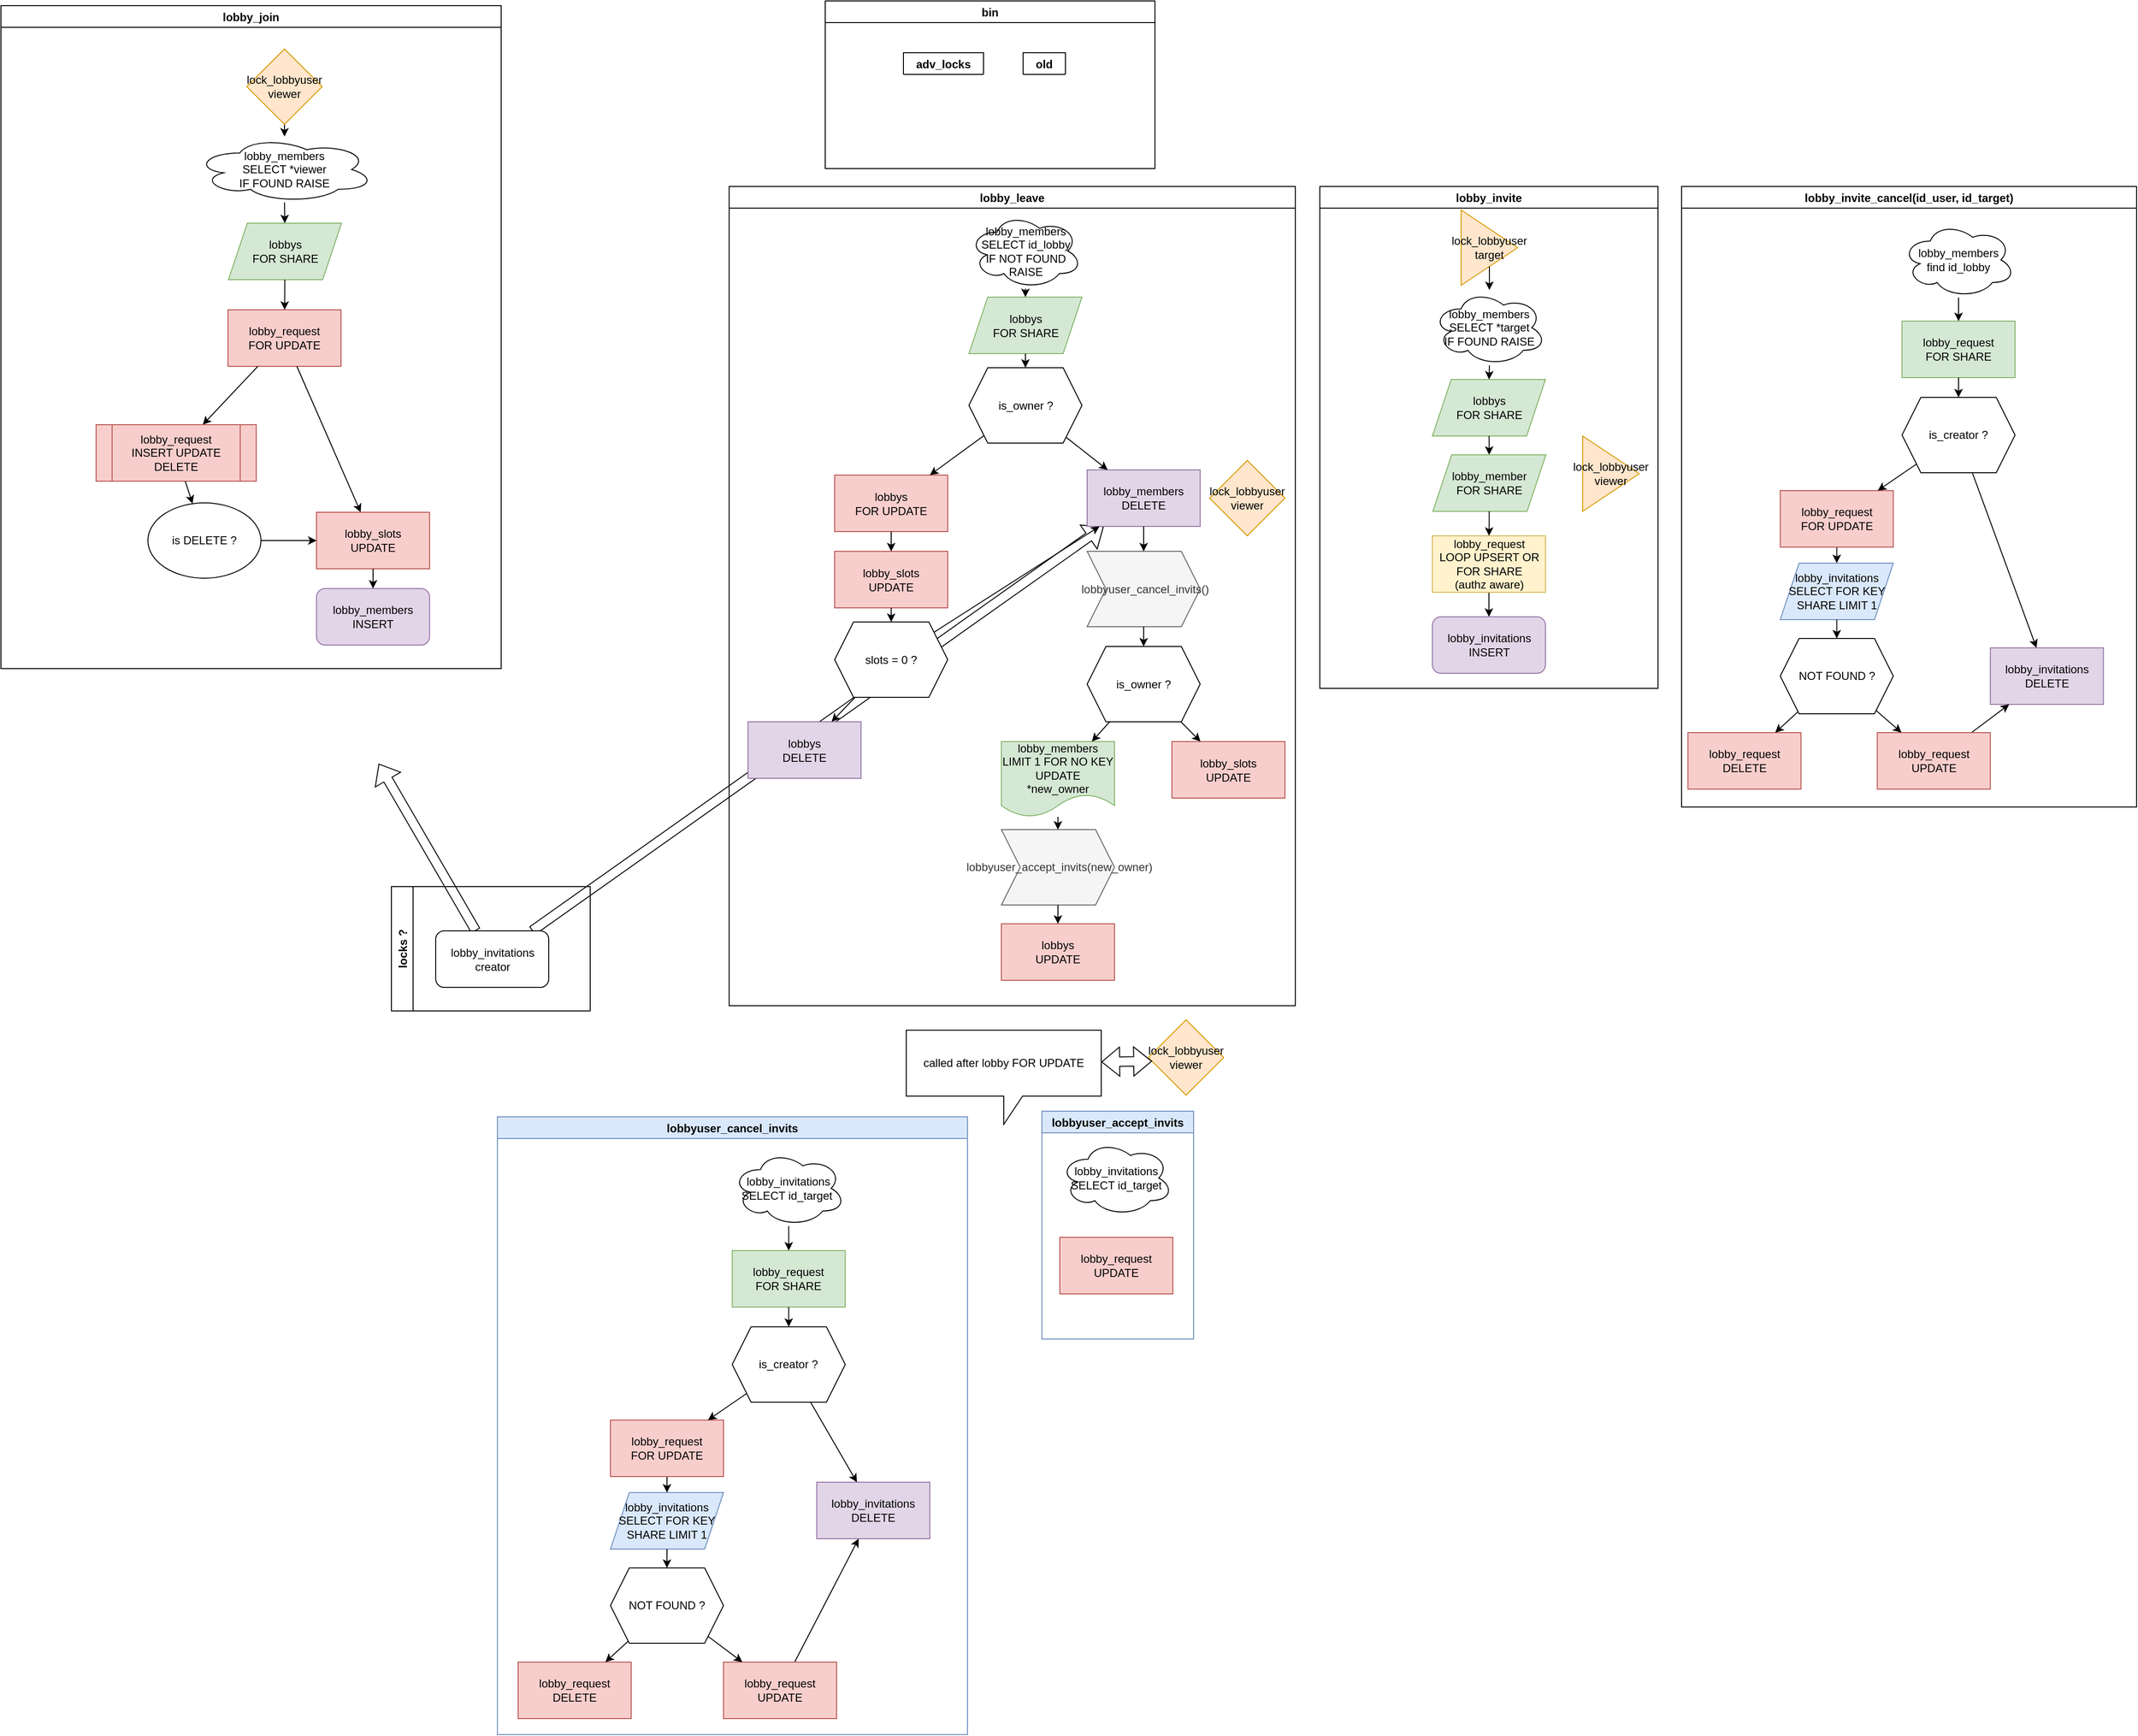<mxfile version="17.4.2" type="device"><diagram id="5n8HYII4dps_oQGfJcv4" name="Page-1"><mxGraphModel dx="3278" dy="1529" grid="0" gridSize="10" guides="1" tooltips="1" connect="1" arrows="1" fold="1" page="0" pageScale="1" pageWidth="827" pageHeight="1169" math="0" shadow="0"><root><mxCell id="0"/><mxCell id="1" parent="0"/><mxCell id="hnQhY3ajIWxAGkXiq8hO-2" value="" style="shape=flexArrow;endArrow=classic;html=1;rounded=0;" parent="1" source="hnQhY3ajIWxAGkXiq8hO-4" edge="1"><mxGeometry width="50" height="50" relative="1" as="geometry"><mxPoint x="-681" y="808" as="sourcePoint"/><mxPoint x="-715" y="590" as="targetPoint"/></mxGeometry></mxCell><mxCell id="hnQhY3ajIWxAGkXiq8hO-3" value="" style="shape=flexArrow;endArrow=classic;html=1;rounded=0;" parent="1" source="hnQhY3ajIWxAGkXiq8hO-4" target="jAlTLmNeURXq8MkzZGfx-34" edge="1"><mxGeometry width="50" height="50" relative="1" as="geometry"><mxPoint x="-600" y="710" as="sourcePoint"/><mxPoint x="-578.335" y="339" as="targetPoint"/></mxGeometry></mxCell><mxCell id="jAlTLmNeURXq8MkzZGfx-23" value="lobby_join" style="swimlane;" parent="1" vertex="1"><mxGeometry x="-1116" y="-215" width="531" height="704" as="geometry"><mxRectangle x="-1070" y="6" width="87" height="23" as="alternateBounds"/></mxGeometry></mxCell><mxCell id="jAlTLmNeURXq8MkzZGfx-2" value="lobby_members&lt;br&gt;SELECT *viewer&lt;br&gt;IF FOUND RAISE" style="ellipse;shape=cloud;whiteSpace=wrap;html=1;" parent="jAlTLmNeURXq8MkzZGfx-23" vertex="1"><mxGeometry x="206" y="139" width="190" height="70" as="geometry"/></mxCell><mxCell id="jAlTLmNeURXq8MkzZGfx-5" value="lobbys&lt;br&gt;FOR SHARE" style="shape=parallelogram;perimeter=parallelogramPerimeter;whiteSpace=wrap;html=1;fixedSize=1;fillColor=#d5e8d4;strokeColor=#82b366;" parent="jAlTLmNeURXq8MkzZGfx-23" vertex="1"><mxGeometry x="241.5" y="231" width="120" height="60" as="geometry"/></mxCell><mxCell id="jAlTLmNeURXq8MkzZGfx-6" value="lobby_request&lt;br&gt;FOR UPDATE" style="rounded=0;whiteSpace=wrap;html=1;fillColor=#f8cecc;strokeColor=#b85450;" parent="jAlTLmNeURXq8MkzZGfx-23" vertex="1"><mxGeometry x="241" y="323" width="120" height="60" as="geometry"/></mxCell><mxCell id="jAlTLmNeURXq8MkzZGfx-8" value="" style="endArrow=classic;html=1;rounded=0;" parent="jAlTLmNeURXq8MkzZGfx-23" source="jAlTLmNeURXq8MkzZGfx-6" target="jAlTLmNeURXq8MkzZGfx-18" edge="1"><mxGeometry width="50" height="50" relative="1" as="geometry"><mxPoint x="206" y="406" as="sourcePoint"/><mxPoint x="254.333" y="511" as="targetPoint"/></mxGeometry></mxCell><mxCell id="jAlTLmNeURXq8MkzZGfx-9" value="" style="endArrow=classic;html=1;rounded=0;" parent="jAlTLmNeURXq8MkzZGfx-23" source="jAlTLmNeURXq8MkzZGfx-6" target="jAlTLmNeURXq8MkzZGfx-19" edge="1"><mxGeometry width="50" height="50" relative="1" as="geometry"><mxPoint x="292.25" y="456" as="sourcePoint"/><mxPoint x="395.111" y="511" as="targetPoint"/></mxGeometry></mxCell><mxCell id="jAlTLmNeURXq8MkzZGfx-12" value="" style="endArrow=classic;html=1;rounded=0;" parent="jAlTLmNeURXq8MkzZGfx-23" source="jAlTLmNeURXq8MkzZGfx-17" target="jAlTLmNeURXq8MkzZGfx-2" edge="1"><mxGeometry width="50" height="50" relative="1" as="geometry"><mxPoint x="301" y="94" as="sourcePoint"/><mxPoint x="706" y="366" as="targetPoint"/></mxGeometry></mxCell><mxCell id="jAlTLmNeURXq8MkzZGfx-13" value="" style="endArrow=classic;html=1;rounded=0;" parent="jAlTLmNeURXq8MkzZGfx-23" source="jAlTLmNeURXq8MkzZGfx-2" target="jAlTLmNeURXq8MkzZGfx-5" edge="1"><mxGeometry width="50" height="50" relative="1" as="geometry"><mxPoint x="656" y="416" as="sourcePoint"/><mxPoint x="416" y="276" as="targetPoint"/></mxGeometry></mxCell><mxCell id="jAlTLmNeURXq8MkzZGfx-14" value="" style="endArrow=classic;html=1;rounded=0;" parent="jAlTLmNeURXq8MkzZGfx-23" source="jAlTLmNeURXq8MkzZGfx-5" target="jAlTLmNeURXq8MkzZGfx-6" edge="1"><mxGeometry width="50" height="50" relative="1" as="geometry"><mxPoint x="311" y="286" as="sourcePoint"/><mxPoint x="311" y="246" as="targetPoint"/></mxGeometry></mxCell><mxCell id="jAlTLmNeURXq8MkzZGfx-17" value="lock_lobbyuser&lt;br&gt;viewer" style="rhombus;whiteSpace=wrap;html=1;fillColor=#ffe6cc;strokeColor=#d79b00;" parent="jAlTLmNeURXq8MkzZGfx-23" vertex="1"><mxGeometry x="261" y="46" width="80" height="80" as="geometry"/></mxCell><mxCell id="jAlTLmNeURXq8MkzZGfx-19" value="lobby_slots&lt;br&gt;UPDATE" style="rounded=0;whiteSpace=wrap;html=1;fillColor=#f8cecc;strokeColor=#b85450;" parent="jAlTLmNeURXq8MkzZGfx-23" vertex="1"><mxGeometry x="335" y="538" width="120" height="60" as="geometry"/></mxCell><mxCell id="jAlTLmNeURXq8MkzZGfx-20" value="lobby_members&lt;br&gt;INSERT" style="rounded=1;whiteSpace=wrap;html=1;fillColor=#e1d5e7;strokeColor=#9673a6;" parent="jAlTLmNeURXq8MkzZGfx-23" vertex="1"><mxGeometry x="335" y="619" width="120" height="60" as="geometry"/></mxCell><mxCell id="jAlTLmNeURXq8MkzZGfx-21" value="" style="endArrow=classic;html=1;rounded=0;" parent="jAlTLmNeURXq8MkzZGfx-23" source="jAlTLmNeURXq8MkzZGfx-19" target="jAlTLmNeURXq8MkzZGfx-20" edge="1"><mxGeometry width="50" height="50" relative="1" as="geometry"><mxPoint x="335.307" y="446" as="sourcePoint"/><mxPoint x="460" y="467" as="targetPoint"/></mxGeometry></mxCell><mxCell id="jAlTLmNeURXq8MkzZGfx-18" value="lobby_request&lt;br&gt;INSERT UPDATE DELETE" style="shape=process;whiteSpace=wrap;html=1;backgroundOutline=1;fillColor=#f8cecc;strokeColor=#b85450;" parent="jAlTLmNeURXq8MkzZGfx-23" vertex="1"><mxGeometry x="101" y="445" width="170" height="60" as="geometry"/></mxCell><mxCell id="Qg63kXAgQYJ6mXAfK4Oy-2" value="is DELETE ?" style="ellipse;whiteSpace=wrap;html=1;" parent="jAlTLmNeURXq8MkzZGfx-23" vertex="1"><mxGeometry x="156" y="528" width="120" height="80" as="geometry"/></mxCell><mxCell id="Qg63kXAgQYJ6mXAfK4Oy-3" value="" style="endArrow=classic;html=1;rounded=0;" parent="jAlTLmNeURXq8MkzZGfx-23" source="Qg63kXAgQYJ6mXAfK4Oy-2" target="jAlTLmNeURXq8MkzZGfx-19" edge="1"><mxGeometry width="50" height="50" relative="1" as="geometry"><mxPoint x="325.242" y="377" as="sourcePoint"/><mxPoint x="390.758" y="515" as="targetPoint"/></mxGeometry></mxCell><mxCell id="Qg63kXAgQYJ6mXAfK4Oy-4" value="" style="endArrow=classic;html=1;rounded=0;" parent="jAlTLmNeURXq8MkzZGfx-23" source="jAlTLmNeURXq8MkzZGfx-18" target="Qg63kXAgQYJ6mXAfK4Oy-2" edge="1"><mxGeometry width="50" height="50" relative="1" as="geometry"><mxPoint x="325.242" y="377" as="sourcePoint"/><mxPoint x="390.758" y="515" as="targetPoint"/></mxGeometry></mxCell><mxCell id="jAlTLmNeURXq8MkzZGfx-24" value="lobby_leave" style="swimlane;" parent="1" vertex="1"><mxGeometry x="-343" y="-23" width="601" height="870" as="geometry"><mxRectangle x="-152" y="-74" width="96" height="23" as="alternateBounds"/></mxGeometry></mxCell><mxCell id="jAlTLmNeURXq8MkzZGfx-25" value="lobby_members&lt;br&gt;SELECT id_lobby&lt;br&gt;IF NOT FOUND RAISE" style="ellipse;shape=cloud;whiteSpace=wrap;html=1;" parent="jAlTLmNeURXq8MkzZGfx-24" vertex="1"><mxGeometry x="254.5" y="28.5" width="120" height="80" as="geometry"/></mxCell><mxCell id="jAlTLmNeURXq8MkzZGfx-26" value="lobbys&lt;br&gt;FOR SHARE" style="shape=parallelogram;perimeter=parallelogramPerimeter;whiteSpace=wrap;html=1;fixedSize=1;fillColor=#d5e8d4;strokeColor=#82b366;" parent="jAlTLmNeURXq8MkzZGfx-24" vertex="1"><mxGeometry x="254.5" y="117.5" width="120" height="60" as="geometry"/></mxCell><mxCell id="jAlTLmNeURXq8MkzZGfx-28" value="is_owner ?" style="shape=hexagon;perimeter=hexagonPerimeter2;whiteSpace=wrap;html=1;fixedSize=1;" parent="jAlTLmNeURXq8MkzZGfx-24" vertex="1"><mxGeometry x="254.5" y="192.5" width="120" height="80" as="geometry"/></mxCell><mxCell id="jAlTLmNeURXq8MkzZGfx-30" value="lobbys&lt;br&gt;FOR UPDATE" style="rounded=0;whiteSpace=wrap;html=1;fillColor=#f8cecc;strokeColor=#b85450;" parent="jAlTLmNeURXq8MkzZGfx-24" vertex="1"><mxGeometry x="112" y="306.5" width="120" height="60" as="geometry"/></mxCell><mxCell id="jAlTLmNeURXq8MkzZGfx-31" value="lobby_slots&lt;br&gt;UPDATE" style="rounded=0;whiteSpace=wrap;html=1;fillColor=#f8cecc;strokeColor=#b85450;" parent="jAlTLmNeURXq8MkzZGfx-24" vertex="1"><mxGeometry x="112" y="387.5" width="120" height="60" as="geometry"/></mxCell><mxCell id="jAlTLmNeURXq8MkzZGfx-32" value="slots = 0 ?" style="shape=hexagon;perimeter=hexagonPerimeter2;whiteSpace=wrap;html=1;fixedSize=1;" parent="jAlTLmNeURXq8MkzZGfx-24" vertex="1"><mxGeometry x="112" y="462.5" width="120" height="80" as="geometry"/></mxCell><mxCell id="jAlTLmNeURXq8MkzZGfx-33" value="lobbys&lt;br&gt;DELETE" style="rounded=0;whiteSpace=wrap;html=1;fillColor=#e1d5e7;strokeColor=#9673a6;" parent="jAlTLmNeURXq8MkzZGfx-24" vertex="1"><mxGeometry x="20" y="568.5" width="120" height="60" as="geometry"/></mxCell><mxCell id="jAlTLmNeURXq8MkzZGfx-34" value="lobby_members&lt;br&gt;DELETE" style="rounded=0;whiteSpace=wrap;html=1;fillColor=#e1d5e7;strokeColor=#9673a6;" parent="jAlTLmNeURXq8MkzZGfx-24" vertex="1"><mxGeometry x="380" y="301" width="120" height="60" as="geometry"/></mxCell><mxCell id="jAlTLmNeURXq8MkzZGfx-35" value="" style="endArrow=classic;html=1;rounded=0;" parent="jAlTLmNeURXq8MkzZGfx-24" source="jAlTLmNeURXq8MkzZGfx-25" target="jAlTLmNeURXq8MkzZGfx-26" edge="1"><mxGeometry width="50" height="50" relative="1" as="geometry"><mxPoint x="274" y="488.5" as="sourcePoint"/><mxPoint x="324" y="438.5" as="targetPoint"/></mxGeometry></mxCell><mxCell id="jAlTLmNeURXq8MkzZGfx-36" value="" style="endArrow=classic;html=1;rounded=0;" parent="jAlTLmNeURXq8MkzZGfx-24" source="jAlTLmNeURXq8MkzZGfx-26" target="jAlTLmNeURXq8MkzZGfx-28" edge="1"><mxGeometry width="50" height="50" relative="1" as="geometry"><mxPoint x="274" y="488.5" as="sourcePoint"/><mxPoint x="324" y="438.5" as="targetPoint"/></mxGeometry></mxCell><mxCell id="jAlTLmNeURXq8MkzZGfx-37" value="" style="endArrow=classic;html=1;rounded=0;" parent="jAlTLmNeURXq8MkzZGfx-24" source="jAlTLmNeURXq8MkzZGfx-28" target="jAlTLmNeURXq8MkzZGfx-30" edge="1"><mxGeometry width="50" height="50" relative="1" as="geometry"><mxPoint x="434" y="488.5" as="sourcePoint"/><mxPoint x="484" y="438.5" as="targetPoint"/></mxGeometry></mxCell><mxCell id="jAlTLmNeURXq8MkzZGfx-38" value="" style="endArrow=classic;html=1;rounded=0;" parent="jAlTLmNeURXq8MkzZGfx-24" source="jAlTLmNeURXq8MkzZGfx-30" target="jAlTLmNeURXq8MkzZGfx-31" edge="1"><mxGeometry width="50" height="50" relative="1" as="geometry"><mxPoint x="279.722" y="323.943" as="sourcePoint"/><mxPoint x="217.126" y="366.5" as="targetPoint"/></mxGeometry></mxCell><mxCell id="jAlTLmNeURXq8MkzZGfx-39" value="" style="endArrow=classic;html=1;rounded=0;" parent="jAlTLmNeURXq8MkzZGfx-24" source="jAlTLmNeURXq8MkzZGfx-31" target="jAlTLmNeURXq8MkzZGfx-32" edge="1"><mxGeometry width="50" height="50" relative="1" as="geometry"><mxPoint x="434" y="488.5" as="sourcePoint"/><mxPoint x="484" y="438.5" as="targetPoint"/></mxGeometry></mxCell><mxCell id="jAlTLmNeURXq8MkzZGfx-40" value="" style="endArrow=classic;html=1;rounded=0;" parent="jAlTLmNeURXq8MkzZGfx-24" source="jAlTLmNeURXq8MkzZGfx-32" target="jAlTLmNeURXq8MkzZGfx-33" edge="1"><mxGeometry width="50" height="50" relative="1" as="geometry"><mxPoint x="290" y="546.5" as="sourcePoint"/><mxPoint x="340" y="496.5" as="targetPoint"/></mxGeometry></mxCell><mxCell id="jAlTLmNeURXq8MkzZGfx-42" value="" style="endArrow=classic;html=1;rounded=0;" parent="jAlTLmNeURXq8MkzZGfx-24" source="jAlTLmNeURXq8MkzZGfx-28" target="jAlTLmNeURXq8MkzZGfx-34" edge="1"><mxGeometry width="50" height="50" relative="1" as="geometry"><mxPoint x="218.389" y="565.277" as="sourcePoint"/><mxPoint x="422" y="225" as="targetPoint"/></mxGeometry></mxCell><mxCell id="jAlTLmNeURXq8MkzZGfx-43" value="&amp;nbsp;lobbyuser_cancel_invits()" style="shape=step;perimeter=stepPerimeter;whiteSpace=wrap;html=1;fixedSize=1;fillColor=#f5f5f5;fontColor=#333333;strokeColor=#666666;" parent="jAlTLmNeURXq8MkzZGfx-24" vertex="1"><mxGeometry x="380" y="387.5" width="120" height="80" as="geometry"/></mxCell><mxCell id="jAlTLmNeURXq8MkzZGfx-44" value="is_owner ?" style="shape=hexagon;perimeter=hexagonPerimeter2;whiteSpace=wrap;html=1;fixedSize=1;" parent="jAlTLmNeURXq8MkzZGfx-24" vertex="1"><mxGeometry x="380" y="488.5" width="120" height="80" as="geometry"/></mxCell><mxCell id="jAlTLmNeURXq8MkzZGfx-45" value="lobby_members&lt;br&gt;LIMIT 1 FOR NO KEY UPDATE&lt;br&gt;*new_owner" style="shape=document;whiteSpace=wrap;html=1;boundedLbl=1;fillColor=#d5e8d4;strokeColor=#82b366;" parent="jAlTLmNeURXq8MkzZGfx-24" vertex="1"><mxGeometry x="289" y="589.5" width="120" height="80" as="geometry"/></mxCell><mxCell id="jAlTLmNeURXq8MkzZGfx-46" value="lobbys&lt;br&gt;UPDATE" style="rounded=0;whiteSpace=wrap;html=1;fillColor=#f8cecc;strokeColor=#b85450;" parent="jAlTLmNeURXq8MkzZGfx-24" vertex="1"><mxGeometry x="289" y="783" width="120" height="60" as="geometry"/></mxCell><mxCell id="jAlTLmNeURXq8MkzZGfx-47" value="&amp;nbsp;lobbyuser_accept_invits(new_owner)" style="shape=step;perimeter=stepPerimeter;whiteSpace=wrap;html=1;fixedSize=1;fillColor=#f5f5f5;fontColor=#333333;strokeColor=#666666;" parent="jAlTLmNeURXq8MkzZGfx-24" vertex="1"><mxGeometry x="289" y="683" width="120" height="80" as="geometry"/></mxCell><mxCell id="jAlTLmNeURXq8MkzZGfx-48" value="lobby_slots&lt;br&gt;UPDATE" style="rounded=0;whiteSpace=wrap;html=1;fillColor=#f8cecc;strokeColor=#b85450;" parent="jAlTLmNeURXq8MkzZGfx-24" vertex="1"><mxGeometry x="470" y="589.5" width="120" height="60" as="geometry"/></mxCell><mxCell id="jAlTLmNeURXq8MkzZGfx-50" value="" style="endArrow=classic;html=1;rounded=0;" parent="jAlTLmNeURXq8MkzZGfx-24" source="jAlTLmNeURXq8MkzZGfx-43" target="jAlTLmNeURXq8MkzZGfx-44" edge="1"><mxGeometry width="50" height="50" relative="1" as="geometry"><mxPoint x="440" y="443" as="sourcePoint"/><mxPoint x="465" y="492.5" as="targetPoint"/></mxGeometry></mxCell><mxCell id="jAlTLmNeURXq8MkzZGfx-52" value="" style="endArrow=classic;html=1;rounded=0;" parent="jAlTLmNeURXq8MkzZGfx-24" source="jAlTLmNeURXq8MkzZGfx-44" target="jAlTLmNeURXq8MkzZGfx-48" edge="1"><mxGeometry width="50" height="50" relative="1" as="geometry"><mxPoint x="465" y="572.5" as="sourcePoint"/><mxPoint x="465" y="624.5" as="targetPoint"/></mxGeometry></mxCell><mxCell id="jAlTLmNeURXq8MkzZGfx-53" value="" style="endArrow=classic;html=1;rounded=0;" parent="jAlTLmNeURXq8MkzZGfx-24" source="jAlTLmNeURXq8MkzZGfx-44" target="jAlTLmNeURXq8MkzZGfx-45" edge="1"><mxGeometry width="50" height="50" relative="1" as="geometry"><mxPoint x="511.813" y="690.874" as="sourcePoint"/><mxPoint x="553.75" y="714.5" as="targetPoint"/></mxGeometry></mxCell><mxCell id="jAlTLmNeURXq8MkzZGfx-193" value="" style="endArrow=classic;html=1;rounded=0;" parent="jAlTLmNeURXq8MkzZGfx-24" source="jAlTLmNeURXq8MkzZGfx-32" target="jAlTLmNeURXq8MkzZGfx-34" edge="1"><mxGeometry width="50" height="50" relative="1" as="geometry"><mxPoint x="143.667" y="552.5" as="sourcePoint"/><mxPoint x="315" y="328" as="targetPoint"/></mxGeometry></mxCell><mxCell id="jAlTLmNeURXq8MkzZGfx-233" value="lock_lobbyuser&lt;br&gt;viewer" style="rhombus;whiteSpace=wrap;html=1;fillColor=#ffe6cc;strokeColor=#d79b00;" parent="jAlTLmNeURXq8MkzZGfx-24" vertex="1"><mxGeometry x="510" y="291" width="80" height="80" as="geometry"/></mxCell><mxCell id="jAlTLmNeURXq8MkzZGfx-238" value="" style="endArrow=classic;html=1;rounded=0;" parent="jAlTLmNeURXq8MkzZGfx-24" source="jAlTLmNeURXq8MkzZGfx-34" target="jAlTLmNeURXq8MkzZGfx-43" edge="1"><mxGeometry width="50" height="50" relative="1" as="geometry"><mxPoint x="227.456" y="483.412" as="sourcePoint"/><mxPoint x="397" y="371" as="targetPoint"/></mxGeometry></mxCell><mxCell id="Qg63kXAgQYJ6mXAfK4Oy-5" value="" style="endArrow=classic;html=1;rounded=0;" parent="jAlTLmNeURXq8MkzZGfx-24" source="jAlTLmNeURXq8MkzZGfx-45" target="jAlTLmNeURXq8MkzZGfx-47" edge="1"><mxGeometry width="50" height="50" relative="1" as="geometry"><mxPoint x="413.96" y="578.5" as="sourcePoint"/><mxPoint x="395.04" y="599.5" as="targetPoint"/></mxGeometry></mxCell><mxCell id="Qg63kXAgQYJ6mXAfK4Oy-6" value="" style="endArrow=classic;html=1;rounded=0;" parent="jAlTLmNeURXq8MkzZGfx-24" source="jAlTLmNeURXq8MkzZGfx-47" target="jAlTLmNeURXq8MkzZGfx-46" edge="1"><mxGeometry width="50" height="50" relative="1" as="geometry"><mxPoint x="489.56" y="578.5" as="sourcePoint"/><mxPoint x="510.33" y="599.5" as="targetPoint"/></mxGeometry></mxCell><mxCell id="jAlTLmNeURXq8MkzZGfx-56" value="lobby_invite" style="swimlane;" parent="1" vertex="1"><mxGeometry x="284" y="-23" width="359" height="533" as="geometry"><mxRectangle x="296" y="1" width="97" height="23" as="alternateBounds"/></mxGeometry></mxCell><mxCell id="jAlTLmNeURXq8MkzZGfx-58" value="lock_lobbyuser&lt;br&gt;target" style="triangle;whiteSpace=wrap;html=1;fillColor=#ffe6cc;strokeColor=#d79b00;" parent="jAlTLmNeURXq8MkzZGfx-56" vertex="1"><mxGeometry x="150" y="25" width="60" height="80" as="geometry"/></mxCell><mxCell id="jAlTLmNeURXq8MkzZGfx-59" value="lobby_members&lt;br&gt;SELECT *target&lt;br&gt;IF FOUND RAISE" style="ellipse;shape=cloud;whiteSpace=wrap;html=1;strokeColor=default;fillColor=default;" parent="jAlTLmNeURXq8MkzZGfx-56" vertex="1"><mxGeometry x="120" y="110" width="120" height="80" as="geometry"/></mxCell><mxCell id="jAlTLmNeURXq8MkzZGfx-61" value="lobbys&lt;br&gt;FOR SHARE" style="shape=parallelogram;perimeter=parallelogramPerimeter;whiteSpace=wrap;html=1;fixedSize=1;strokeColor=#82b366;fillColor=#d5e8d4;" parent="jAlTLmNeURXq8MkzZGfx-56" vertex="1"><mxGeometry x="119.5" y="205" width="120" height="60" as="geometry"/></mxCell><mxCell id="jAlTLmNeURXq8MkzZGfx-64" value="" style="endArrow=classic;html=1;rounded=0;" parent="jAlTLmNeURXq8MkzZGfx-56" source="jAlTLmNeURXq8MkzZGfx-58" target="jAlTLmNeURXq8MkzZGfx-59" edge="1"><mxGeometry width="50" height="50" relative="1" as="geometry"><mxPoint x="165.5" y="350" as="sourcePoint"/><mxPoint x="215.5" y="300" as="targetPoint"/></mxGeometry></mxCell><mxCell id="jAlTLmNeURXq8MkzZGfx-66" value="" style="endArrow=classic;html=1;rounded=0;" parent="jAlTLmNeURXq8MkzZGfx-56" source="jAlTLmNeURXq8MkzZGfx-61" target="jAlTLmNeURXq8MkzZGfx-237" edge="1"><mxGeometry width="50" height="50" relative="1" as="geometry"><mxPoint x="132.5" y="407" as="sourcePoint"/><mxPoint x="132" y="445" as="targetPoint"/></mxGeometry></mxCell><mxCell id="jAlTLmNeURXq8MkzZGfx-67" value="" style="endArrow=classic;html=1;rounded=0;" parent="jAlTLmNeURXq8MkzZGfx-56" source="jAlTLmNeURXq8MkzZGfx-93" target="jAlTLmNeURXq8MkzZGfx-92" edge="1"><mxGeometry width="50" height="50" relative="1" as="geometry"><mxPoint x="132" y="505" as="sourcePoint"/><mxPoint x="179.783" y="453.0" as="targetPoint"/></mxGeometry></mxCell><mxCell id="jAlTLmNeURXq8MkzZGfx-92" value="lobby_invitations&lt;br&gt;INSERT" style="rounded=1;whiteSpace=wrap;html=1;strokeColor=#9673a6;fillColor=#e1d5e7;gradientDirection=north;" parent="jAlTLmNeURXq8MkzZGfx-56" vertex="1"><mxGeometry x="119.5" y="457" width="120" height="60" as="geometry"/></mxCell><mxCell id="jAlTLmNeURXq8MkzZGfx-93" value="lobby_request&lt;br&gt;LOOP UPSERT OR FOR SHARE&lt;br&gt;(authz aware)" style="rounded=0;whiteSpace=wrap;html=1;strokeColor=#d6b656;fillColor=#fff2cc;" parent="jAlTLmNeURXq8MkzZGfx-56" vertex="1"><mxGeometry x="119.5" y="371" width="120" height="60" as="geometry"/></mxCell><mxCell id="jAlTLmNeURXq8MkzZGfx-237" value="lobby_member&lt;br&gt;FOR SHARE" style="shape=parallelogram;perimeter=parallelogramPerimeter;whiteSpace=wrap;html=1;fixedSize=1;strokeColor=#82b366;fillColor=#d5e8d4;" parent="jAlTLmNeURXq8MkzZGfx-56" vertex="1"><mxGeometry x="120" y="285" width="120" height="60" as="geometry"/></mxCell><mxCell id="jAlTLmNeURXq8MkzZGfx-235" value="lock_lobbyuser&lt;br&gt;viewer" style="triangle;whiteSpace=wrap;html=1;fillColor=#ffe6cc;strokeColor=#d79b00;" parent="jAlTLmNeURXq8MkzZGfx-56" vertex="1"><mxGeometry x="279" y="265" width="60" height="80" as="geometry"/></mxCell><mxCell id="Qg63kXAgQYJ6mXAfK4Oy-8" value="" style="endArrow=classic;html=1;rounded=0;" parent="jAlTLmNeURXq8MkzZGfx-56" source="jAlTLmNeURXq8MkzZGfx-237" target="jAlTLmNeURXq8MkzZGfx-93" edge="1"><mxGeometry width="50" height="50" relative="1" as="geometry"><mxPoint x="142.0" y="476" as="sourcePoint"/><mxPoint x="142.0" y="511" as="targetPoint"/></mxGeometry></mxCell><mxCell id="xJij7N_JYyVE2ilfTawM-10" value="" style="endArrow=classic;html=1;rounded=0;" parent="jAlTLmNeURXq8MkzZGfx-56" source="jAlTLmNeURXq8MkzZGfx-59" target="jAlTLmNeURXq8MkzZGfx-61" edge="1"><mxGeometry width="50" height="50" relative="1" as="geometry"><mxPoint x="190" y="95" as="sourcePoint"/><mxPoint x="190" y="120" as="targetPoint"/></mxGeometry></mxCell><mxCell id="jAlTLmNeURXq8MkzZGfx-95" value="lobbyuser_cancel_invits" style="swimlane;strokeColor=#6c8ebf;fillColor=#dae8fc;gradientDirection=north;" parent="1" vertex="1"><mxGeometry x="-589" y="965" width="499" height="656" as="geometry"/></mxCell><mxCell id="jAlTLmNeURXq8MkzZGfx-173" value="lobby_invitations&lt;br&gt;SELECT id_target&amp;nbsp;" style="ellipse;shape=cloud;whiteSpace=wrap;html=1;strokeColor=default;fillColor=#FFFFFF;gradientColor=none;gradientDirection=north;" parent="jAlTLmNeURXq8MkzZGfx-95" vertex="1"><mxGeometry x="249.25" y="36" width="120" height="80" as="geometry"/></mxCell><mxCell id="jAlTLmNeURXq8MkzZGfx-174" value="lobby_request&lt;br&gt;FOR SHARE" style="rounded=0;whiteSpace=wrap;html=1;strokeColor=#82b366;fillColor=#d5e8d4;" parent="jAlTLmNeURXq8MkzZGfx-95" vertex="1"><mxGeometry x="249.25" y="142" width="120" height="60" as="geometry"/></mxCell><mxCell id="jAlTLmNeURXq8MkzZGfx-175" value="lobby_invitations&lt;br&gt;DELETE" style="rounded=0;whiteSpace=wrap;html=1;strokeColor=#9673a6;fillColor=#e1d5e7;" parent="jAlTLmNeURXq8MkzZGfx-95" vertex="1"><mxGeometry x="339" y="388" width="120" height="60" as="geometry"/></mxCell><mxCell id="jAlTLmNeURXq8MkzZGfx-176" value="lobby_invitations&lt;br&gt;SELECT FOR KEY SHARE LIMIT 1" style="shape=parallelogram;perimeter=parallelogramPerimeter;whiteSpace=wrap;html=1;fixedSize=1;strokeColor=#6c8ebf;fillColor=#dae8fc;" parent="jAlTLmNeURXq8MkzZGfx-95" vertex="1"><mxGeometry x="120" y="399" width="120" height="60" as="geometry"/></mxCell><mxCell id="jAlTLmNeURXq8MkzZGfx-178" value="" style="endArrow=classic;html=1;rounded=0;" parent="jAlTLmNeURXq8MkzZGfx-95" source="jAlTLmNeURXq8MkzZGfx-180" target="jAlTLmNeURXq8MkzZGfx-176" edge="1"><mxGeometry width="50" height="50" relative="1" as="geometry"><mxPoint x="-281.25" y="400" as="sourcePoint"/><mxPoint x="-319.107" y="548" as="targetPoint"/></mxGeometry></mxCell><mxCell id="jAlTLmNeURXq8MkzZGfx-180" value="lobby_request&lt;br&gt;FOR UPDATE" style="rounded=0;whiteSpace=wrap;html=1;strokeColor=#b85450;fillColor=#f8cecc;" parent="jAlTLmNeURXq8MkzZGfx-95" vertex="1"><mxGeometry x="120" y="322" width="120" height="60" as="geometry"/></mxCell><mxCell id="jAlTLmNeURXq8MkzZGfx-181" value="is_creator ?" style="shape=hexagon;perimeter=hexagonPerimeter2;whiteSpace=wrap;html=1;fixedSize=1;" parent="jAlTLmNeURXq8MkzZGfx-95" vertex="1"><mxGeometry x="249.25" y="223" width="120" height="80" as="geometry"/></mxCell><mxCell id="jAlTLmNeURXq8MkzZGfx-182" value="" style="endArrow=classic;html=1;rounded=0;" parent="jAlTLmNeURXq8MkzZGfx-95" source="jAlTLmNeURXq8MkzZGfx-181" target="jAlTLmNeURXq8MkzZGfx-180" edge="1"><mxGeometry width="50" height="50" relative="1" as="geometry"><mxPoint x="-257.25" y="286" as="sourcePoint"/><mxPoint x="-231.25" y="243" as="targetPoint"/></mxGeometry></mxCell><mxCell id="jAlTLmNeURXq8MkzZGfx-183" value="" style="endArrow=classic;html=1;rounded=0;" parent="jAlTLmNeURXq8MkzZGfx-95" source="jAlTLmNeURXq8MkzZGfx-181" target="jAlTLmNeURXq8MkzZGfx-175" edge="1"><mxGeometry width="50" height="50" relative="1" as="geometry"><mxPoint x="-250.871" y="411" as="sourcePoint"/><mxPoint x="-213.629" y="438" as="targetPoint"/></mxGeometry></mxCell><mxCell id="jAlTLmNeURXq8MkzZGfx-189" value="" style="endArrow=classic;html=1;rounded=0;" parent="jAlTLmNeURXq8MkzZGfx-95" source="jAlTLmNeURXq8MkzZGfx-173" target="jAlTLmNeURXq8MkzZGfx-174" edge="1"><mxGeometry width="50" height="50" relative="1" as="geometry"><mxPoint x="309.25" y="124" as="sourcePoint"/><mxPoint x="-258.5" y="513.49" as="targetPoint"/></mxGeometry></mxCell><mxCell id="jAlTLmNeURXq8MkzZGfx-41" value="" style="endArrow=classic;html=1;rounded=0;" parent="jAlTLmNeURXq8MkzZGfx-95" source="jAlTLmNeURXq8MkzZGfx-174" target="jAlTLmNeURXq8MkzZGfx-181" edge="1"><mxGeometry width="50" height="50" relative="1" as="geometry"><mxPoint x="-964.025" y="647.95" as="sourcePoint"/><mxPoint x="-1022.517" y="689.5" as="targetPoint"/></mxGeometry></mxCell><mxCell id="Qg63kXAgQYJ6mXAfK4Oy-13" value="" style="endArrow=classic;html=1;rounded=0;" parent="jAlTLmNeURXq8MkzZGfx-95" source="Qg63kXAgQYJ6mXAfK4Oy-18" target="jAlTLmNeURXq8MkzZGfx-175" edge="1"><mxGeometry width="50" height="50" relative="1" as="geometry"><mxPoint x="313" y="527" as="sourcePoint"/><mxPoint x="256.265" y="507" as="targetPoint"/></mxGeometry></mxCell><mxCell id="Qg63kXAgQYJ6mXAfK4Oy-18" value="lobby_request&lt;br&gt;UPDATE" style="rounded=0;whiteSpace=wrap;html=1;strokeColor=#b85450;fillColor=#f8cecc;" parent="jAlTLmNeURXq8MkzZGfx-95" vertex="1"><mxGeometry x="240" y="579" width="120" height="60" as="geometry"/></mxCell><mxCell id="Qg63kXAgQYJ6mXAfK4Oy-19" value="lobby_request&lt;br&gt;DELETE" style="rounded=0;whiteSpace=wrap;html=1;strokeColor=#b85450;fillColor=#f8cecc;" parent="jAlTLmNeURXq8MkzZGfx-95" vertex="1"><mxGeometry x="22" y="579" width="120" height="60" as="geometry"/></mxCell><mxCell id="Qg63kXAgQYJ6mXAfK4Oy-20" value="NOT FOUND ?" style="shape=hexagon;perimeter=hexagonPerimeter2;whiteSpace=wrap;html=1;fixedSize=1;" parent="jAlTLmNeURXq8MkzZGfx-95" vertex="1"><mxGeometry x="120" y="479" width="120" height="80" as="geometry"/></mxCell><mxCell id="Qg63kXAgQYJ6mXAfK4Oy-21" value="" style="endArrow=classic;html=1;rounded=0;" parent="jAlTLmNeURXq8MkzZGfx-95" source="jAlTLmNeURXq8MkzZGfx-176" target="Qg63kXAgQYJ6mXAfK4Oy-20" edge="1"><mxGeometry width="50" height="50" relative="1" as="geometry"><mxPoint x="279.494" y="606" as="sourcePoint"/><mxPoint x="407.506" y="409.0" as="targetPoint"/></mxGeometry></mxCell><mxCell id="Qg63kXAgQYJ6mXAfK4Oy-22" value="" style="endArrow=classic;html=1;rounded=0;" parent="jAlTLmNeURXq8MkzZGfx-95" source="Qg63kXAgQYJ6mXAfK4Oy-20" target="Qg63kXAgQYJ6mXAfK4Oy-19" edge="1"><mxGeometry width="50" height="50" relative="1" as="geometry"><mxPoint x="185.625" y="469.0" as="sourcePoint"/><mxPoint x="181.833" y="495" as="targetPoint"/></mxGeometry></mxCell><mxCell id="Qg63kXAgQYJ6mXAfK4Oy-23" value="" style="endArrow=classic;html=1;rounded=0;" parent="jAlTLmNeURXq8MkzZGfx-95" source="Qg63kXAgQYJ6mXAfK4Oy-20" target="Qg63kXAgQYJ6mXAfK4Oy-18" edge="1"><mxGeometry width="50" height="50" relative="1" as="geometry"><mxPoint x="134.879" y="572.757" as="sourcePoint"/><mxPoint x="98.673" y="606" as="targetPoint"/></mxGeometry></mxCell><mxCell id="jAlTLmNeURXq8MkzZGfx-114" value="lobbyuser_accept_invits" style="swimlane;strokeColor=#6c8ebf;fillColor=#dae8fc;gradientDirection=north;startSize=23;" parent="1" vertex="1"><mxGeometry x="-11" y="959" width="161" height="242" as="geometry"/></mxCell><mxCell id="jAlTLmNeURXq8MkzZGfx-116" value="lobby_request&lt;br&gt;UPDATE" style="rounded=0;whiteSpace=wrap;html=1;strokeColor=#b85450;fillColor=#f8cecc;gradientDirection=north;" parent="jAlTLmNeURXq8MkzZGfx-114" vertex="1"><mxGeometry x="19" y="134" width="120" height="60" as="geometry"/></mxCell><mxCell id="jAlTLmNeURXq8MkzZGfx-240" value="lobby_invitations&lt;br&gt;SELECT id_target" style="ellipse;shape=cloud;whiteSpace=wrap;html=1;strokeColor=default;fillColor=#FFFFFF;gradientColor=none;gradientDirection=north;" parent="jAlTLmNeURXq8MkzZGfx-114" vertex="1"><mxGeometry x="19" y="31" width="120" height="80" as="geometry"/></mxCell><mxCell id="jAlTLmNeURXq8MkzZGfx-140" value="lobby_invite_cancel(id_user, id_target)" style="swimlane;strokeColor=default;fillColor=default;" parent="1" vertex="1"><mxGeometry x="668" y="-23" width="483" height="659" as="geometry"><mxRectangle x="233" y="94" width="141" height="23" as="alternateBounds"/></mxGeometry></mxCell><mxCell id="jAlTLmNeURXq8MkzZGfx-141" value="lobby_members&lt;br&gt;find id_lobby" style="ellipse;shape=cloud;whiteSpace=wrap;html=1;strokeColor=default;fillColor=default;" parent="jAlTLmNeURXq8MkzZGfx-140" vertex="1"><mxGeometry x="234" y="38" width="120" height="80" as="geometry"/></mxCell><mxCell id="Qg63kXAgQYJ6mXAfK4Oy-24" value="lobby_request&lt;br&gt;FOR SHARE" style="rounded=0;whiteSpace=wrap;html=1;strokeColor=#82b366;fillColor=#d5e8d4;" parent="jAlTLmNeURXq8MkzZGfx-140" vertex="1"><mxGeometry x="234" y="143" width="120" height="60" as="geometry"/></mxCell><mxCell id="Qg63kXAgQYJ6mXAfK4Oy-25" value="lobby_invitations&lt;br&gt;DELETE" style="rounded=0;whiteSpace=wrap;html=1;strokeColor=#9673a6;fillColor=#e1d5e7;" parent="jAlTLmNeURXq8MkzZGfx-140" vertex="1"><mxGeometry x="327.75" y="490" width="120" height="60" as="geometry"/></mxCell><mxCell id="Qg63kXAgQYJ6mXAfK4Oy-26" value="lobby_invitations&lt;br&gt;SELECT FOR KEY SHARE LIMIT 1" style="shape=parallelogram;perimeter=parallelogramPerimeter;whiteSpace=wrap;html=1;fixedSize=1;strokeColor=#6c8ebf;fillColor=#dae8fc;" parent="jAlTLmNeURXq8MkzZGfx-140" vertex="1"><mxGeometry x="104.75" y="400" width="120" height="60" as="geometry"/></mxCell><mxCell id="Qg63kXAgQYJ6mXAfK4Oy-27" value="" style="endArrow=classic;html=1;rounded=0;" parent="jAlTLmNeURXq8MkzZGfx-140" source="Qg63kXAgQYJ6mXAfK4Oy-28" target="Qg63kXAgQYJ6mXAfK4Oy-26" edge="1"><mxGeometry width="50" height="50" relative="1" as="geometry"><mxPoint x="292.5" y="-564" as="sourcePoint"/><mxPoint x="254.643" y="-416" as="targetPoint"/></mxGeometry></mxCell><mxCell id="Qg63kXAgQYJ6mXAfK4Oy-28" value="lobby_request&lt;br&gt;FOR UPDATE" style="rounded=0;whiteSpace=wrap;html=1;strokeColor=#b85450;fillColor=#f8cecc;" parent="jAlTLmNeURXq8MkzZGfx-140" vertex="1"><mxGeometry x="104.75" y="323" width="120" height="60" as="geometry"/></mxCell><mxCell id="Qg63kXAgQYJ6mXAfK4Oy-29" value="is_creator ?" style="shape=hexagon;perimeter=hexagonPerimeter2;whiteSpace=wrap;html=1;fixedSize=1;" parent="jAlTLmNeURXq8MkzZGfx-140" vertex="1"><mxGeometry x="234" y="224" width="120" height="80" as="geometry"/></mxCell><mxCell id="Qg63kXAgQYJ6mXAfK4Oy-30" value="" style="endArrow=classic;html=1;rounded=0;" parent="jAlTLmNeURXq8MkzZGfx-140" source="Qg63kXAgQYJ6mXAfK4Oy-29" target="Qg63kXAgQYJ6mXAfK4Oy-28" edge="1"><mxGeometry width="50" height="50" relative="1" as="geometry"><mxPoint x="316.5" y="-678" as="sourcePoint"/><mxPoint x="342.5" y="-721" as="targetPoint"/></mxGeometry></mxCell><mxCell id="Qg63kXAgQYJ6mXAfK4Oy-31" value="" style="endArrow=classic;html=1;rounded=0;" parent="jAlTLmNeURXq8MkzZGfx-140" source="Qg63kXAgQYJ6mXAfK4Oy-29" target="Qg63kXAgQYJ6mXAfK4Oy-25" edge="1"><mxGeometry width="50" height="50" relative="1" as="geometry"><mxPoint x="322.879" y="-553" as="sourcePoint"/><mxPoint x="360.121" y="-526" as="targetPoint"/></mxGeometry></mxCell><mxCell id="Qg63kXAgQYJ6mXAfK4Oy-32" value="" style="endArrow=classic;html=1;rounded=0;" parent="jAlTLmNeURXq8MkzZGfx-140" source="jAlTLmNeURXq8MkzZGfx-141" target="Qg63kXAgQYJ6mXAfK4Oy-24" edge="1"><mxGeometry width="50" height="50" relative="1" as="geometry"><mxPoint x="294" y="117.0" as="sourcePoint"/><mxPoint x="315.25" y="-450.51" as="targetPoint"/></mxGeometry></mxCell><mxCell id="Qg63kXAgQYJ6mXAfK4Oy-33" value="" style="endArrow=classic;html=1;rounded=0;" parent="jAlTLmNeURXq8MkzZGfx-140" source="Qg63kXAgQYJ6mXAfK4Oy-24" target="Qg63kXAgQYJ6mXAfK4Oy-29" edge="1"><mxGeometry width="50" height="50" relative="1" as="geometry"><mxPoint x="-390.275" y="-316.05" as="sourcePoint"/><mxPoint x="-448.767" y="-274.5" as="targetPoint"/></mxGeometry></mxCell><mxCell id="Qg63kXAgQYJ6mXAfK4Oy-34" value="" style="endArrow=classic;html=1;rounded=0;" parent="jAlTLmNeURXq8MkzZGfx-140" source="Qg63kXAgQYJ6mXAfK4Oy-35" target="Qg63kXAgQYJ6mXAfK4Oy-25" edge="1"><mxGeometry width="50" height="50" relative="1" as="geometry"><mxPoint x="886.75" y="-437" as="sourcePoint"/><mxPoint x="830.015" y="-457" as="targetPoint"/></mxGeometry></mxCell><mxCell id="Qg63kXAgQYJ6mXAfK4Oy-35" value="lobby_request&lt;br&gt;UPDATE" style="rounded=0;whiteSpace=wrap;html=1;strokeColor=#b85450;fillColor=#f8cecc;" parent="jAlTLmNeURXq8MkzZGfx-140" vertex="1"><mxGeometry x="207.75" y="580" width="120" height="60" as="geometry"/></mxCell><mxCell id="Qg63kXAgQYJ6mXAfK4Oy-36" value="lobby_request&lt;br&gt;DELETE" style="rounded=0;whiteSpace=wrap;html=1;strokeColor=#b85450;fillColor=#f8cecc;" parent="jAlTLmNeURXq8MkzZGfx-140" vertex="1"><mxGeometry x="6.75" y="580" width="120" height="60" as="geometry"/></mxCell><mxCell id="Qg63kXAgQYJ6mXAfK4Oy-37" value="NOT FOUND ?" style="shape=hexagon;perimeter=hexagonPerimeter2;whiteSpace=wrap;html=1;fixedSize=1;" parent="jAlTLmNeURXq8MkzZGfx-140" vertex="1"><mxGeometry x="104.75" y="480" width="120" height="80" as="geometry"/></mxCell><mxCell id="Qg63kXAgQYJ6mXAfK4Oy-38" value="" style="endArrow=classic;html=1;rounded=0;" parent="jAlTLmNeURXq8MkzZGfx-140" source="Qg63kXAgQYJ6mXAfK4Oy-26" target="Qg63kXAgQYJ6mXAfK4Oy-37" edge="1"><mxGeometry width="50" height="50" relative="1" as="geometry"><mxPoint x="853.244" y="-358" as="sourcePoint"/><mxPoint x="981.256" y="-555.0" as="targetPoint"/></mxGeometry></mxCell><mxCell id="Qg63kXAgQYJ6mXAfK4Oy-39" value="" style="endArrow=classic;html=1;rounded=0;" parent="jAlTLmNeURXq8MkzZGfx-140" source="Qg63kXAgQYJ6mXAfK4Oy-37" target="Qg63kXAgQYJ6mXAfK4Oy-36" edge="1"><mxGeometry width="50" height="50" relative="1" as="geometry"><mxPoint x="759.375" y="-495.0" as="sourcePoint"/><mxPoint x="755.583" y="-469" as="targetPoint"/></mxGeometry></mxCell><mxCell id="Qg63kXAgQYJ6mXAfK4Oy-40" value="" style="endArrow=classic;html=1;rounded=0;" parent="jAlTLmNeURXq8MkzZGfx-140" source="Qg63kXAgQYJ6mXAfK4Oy-37" target="Qg63kXAgQYJ6mXAfK4Oy-35" edge="1"><mxGeometry width="50" height="50" relative="1" as="geometry"><mxPoint x="708.629" y="-391.243" as="sourcePoint"/><mxPoint x="672.423" y="-358" as="targetPoint"/></mxGeometry></mxCell><mxCell id="jAlTLmNeURXq8MkzZGfx-239" value="called after lobby FOR UPDATE" style="shape=callout;whiteSpace=wrap;html=1;perimeter=calloutPerimeter;strokeColor=default;fillColor=#FFFFFF;gradientColor=none;gradientDirection=north;" parent="1" vertex="1"><mxGeometry x="-155" y="873" width="207" height="100" as="geometry"/></mxCell><mxCell id="hnQhY3ajIWxAGkXiq8hO-1" value="locks ?" style="swimlane;horizontal=0;" parent="1" vertex="1"><mxGeometry x="-701.5" y="720.5" width="211" height="132" as="geometry"/></mxCell><mxCell id="hnQhY3ajIWxAGkXiq8hO-4" value="lobby_invitations creator" style="rounded=1;whiteSpace=wrap;html=1;" parent="hnQhY3ajIWxAGkXiq8hO-1" vertex="1"><mxGeometry x="47" y="47" width="120" height="60" as="geometry"/></mxCell><mxCell id="hnQhY3ajIWxAGkXiq8hO-6" value="lock_lobbyuser&lt;br&gt;viewer" style="rhombus;whiteSpace=wrap;html=1;fillColor=#ffe6cc;strokeColor=#d79b00;" parent="1" vertex="1"><mxGeometry x="102" y="862" width="80" height="80" as="geometry"/></mxCell><mxCell id="hnQhY3ajIWxAGkXiq8hO-7" value="" style="shape=flexArrow;endArrow=classic;startArrow=classic;html=1;rounded=0;" parent="1" source="jAlTLmNeURXq8MkzZGfx-239" target="hnQhY3ajIWxAGkXiq8hO-6" edge="1"><mxGeometry width="100" height="100" relative="1" as="geometry"><mxPoint x="38" y="739" as="sourcePoint"/><mxPoint x="138" y="639" as="targetPoint"/></mxGeometry></mxCell><mxCell id="hnQhY3ajIWxAGkXiq8hO-10" value="bin" style="swimlane;" parent="1" vertex="1"><mxGeometry x="-241" y="-220" width="350" height="178" as="geometry"/></mxCell><mxCell id="jAlTLmNeURXq8MkzZGfx-199" value="old" style="swimlane;strokeColor=default;fillColor=#FFFFFF;gradientColor=none;gradientDirection=north;" parent="hnQhY3ajIWxAGkXiq8hO-10" vertex="1" collapsed="1"><mxGeometry x="210" y="55" width="45" height="23" as="geometry"><mxRectangle x="-464" y="-1109" width="1355" height="974" as="alternateBounds"/></mxGeometry></mxCell><mxCell id="jAlTLmNeURXq8MkzZGfx-160" value="lobbyuser_cancel_invits" style="swimlane;strokeColor=#6c8ebf;fillColor=#dae8fc;gradientDirection=north;" parent="jAlTLmNeURXq8MkzZGfx-199" vertex="1"><mxGeometry x="17" y="47" width="273" height="461" as="geometry"><mxRectangle x="17" y="47" width="166" height="23" as="alternateBounds"/></mxGeometry></mxCell><mxCell id="jAlTLmNeURXq8MkzZGfx-161" value="lobby_invitations&lt;br&gt;DELETE" style="rounded=0;whiteSpace=wrap;html=1;strokeColor=#9673a6;fillColor=#e1d5e7;" parent="jAlTLmNeURXq8MkzZGfx-160" vertex="1"><mxGeometry x="90.5" y="43" width="120" height="60" as="geometry"/></mxCell><mxCell id="jAlTLmNeURXq8MkzZGfx-162" value="lobby_invitations&lt;br&gt;SELECT FOR KEY SHARE LIMIT 1 SKIP LOCKED" style="shape=parallelogram;perimeter=parallelogramPerimeter;whiteSpace=wrap;html=1;fixedSize=1;strokeColor=#6c8ebf;fillColor=#dae8fc;" parent="jAlTLmNeURXq8MkzZGfx-160" vertex="1"><mxGeometry x="29" y="310" width="120" height="60" as="geometry"/></mxCell><mxCell id="jAlTLmNeURXq8MkzZGfx-163" value="lobby_request&lt;br&gt;FOR UPDATE" style="rounded=0;whiteSpace=wrap;html=1;strokeColor=#b85450;fillColor=#f8cecc;" parent="jAlTLmNeURXq8MkzZGfx-160" vertex="1"><mxGeometry x="29" y="231" width="120" height="60" as="geometry"/></mxCell><mxCell id="jAlTLmNeURXq8MkzZGfx-164" value="" style="endArrow=classic;html=1;rounded=0;exitX=0.5;exitY=1;exitDx=0;exitDy=0;" parent="jAlTLmNeURXq8MkzZGfx-160" source="jAlTLmNeURXq8MkzZGfx-163" target="jAlTLmNeURXq8MkzZGfx-162" edge="1"><mxGeometry width="50" height="50" relative="1" as="geometry"><mxPoint x="-261.214" y="171" as="sourcePoint"/><mxPoint x="-263.786" y="216" as="targetPoint"/></mxGeometry></mxCell><mxCell id="jAlTLmNeURXq8MkzZGfx-165" value="" style="endArrow=classic;html=1;rounded=0;" parent="jAlTLmNeURXq8MkzZGfx-160" source="jAlTLmNeURXq8MkzZGfx-162" target="jAlTLmNeURXq8MkzZGfx-169" edge="1"><mxGeometry width="50" height="50" relative="1" as="geometry"><mxPoint x="-275.5" y="325" as="sourcePoint"/><mxPoint x="-524.773" y="376" as="targetPoint"/></mxGeometry></mxCell><mxCell id="jAlTLmNeURXq8MkzZGfx-166" value="is_creator ?" style="shape=hexagon;perimeter=hexagonPerimeter2;whiteSpace=wrap;html=1;fixedSize=1;strokeColor=default;fillColor=default;" parent="jAlTLmNeURXq8MkzZGfx-160" vertex="1"><mxGeometry x="90.5" y="122" width="120" height="80" as="geometry"/></mxCell><mxCell id="jAlTLmNeURXq8MkzZGfx-167" value="" style="endArrow=classic;html=1;rounded=0;" parent="jAlTLmNeURXq8MkzZGfx-160" source="jAlTLmNeURXq8MkzZGfx-161" target="jAlTLmNeURXq8MkzZGfx-166" edge="1"><mxGeometry width="50" height="50" relative="1" as="geometry"><mxPoint x="-541.5" y="290" as="sourcePoint"/><mxPoint x="-491.5" y="240" as="targetPoint"/></mxGeometry></mxCell><mxCell id="jAlTLmNeURXq8MkzZGfx-168" value="" style="endArrow=classic;html=1;rounded=0;" parent="jAlTLmNeURXq8MkzZGfx-160" source="jAlTLmNeURXq8MkzZGfx-166" target="jAlTLmNeURXq8MkzZGfx-163" edge="1"><mxGeometry width="50" height="50" relative="1" as="geometry"><mxPoint x="-541.5" y="290" as="sourcePoint"/><mxPoint x="-491.5" y="240" as="targetPoint"/></mxGeometry></mxCell><mxCell id="jAlTLmNeURXq8MkzZGfx-169" value="lobby_request&lt;br&gt;DELETE UPDATE" style="shape=process;whiteSpace=wrap;html=1;backgroundOutline=1;strokeColor=#b85450;fillColor=#f8cecc;gradientDirection=north;" parent="jAlTLmNeURXq8MkzZGfx-160" vertex="1"><mxGeometry x="23.5" y="386" width="131" height="60" as="geometry"/></mxCell><mxCell id="jAlTLmNeURXq8MkzZGfx-170" value="" style="curved=1;endArrow=classic;html=1;rounded=0;" parent="jAlTLmNeURXq8MkzZGfx-160" source="jAlTLmNeURXq8MkzZGfx-166" target="jAlTLmNeURXq8MkzZGfx-161" edge="1"><mxGeometry width="50" height="50" relative="1" as="geometry"><mxPoint x="271" y="198" as="sourcePoint"/><mxPoint x="118" y="111" as="targetPoint"/><Array as="points"><mxPoint x="252" y="148"/><mxPoint x="269" y="102"/></Array></mxGeometry></mxCell><mxCell id="jAlTLmNeURXq8MkzZGfx-171" value="" style="curved=1;endArrow=classic;html=1;rounded=0;" parent="jAlTLmNeURXq8MkzZGfx-160" source="jAlTLmNeURXq8MkzZGfx-169" target="jAlTLmNeURXq8MkzZGfx-161" edge="1"><mxGeometry width="50" height="50" relative="1" as="geometry"><mxPoint x="68" y="161" as="sourcePoint"/><mxPoint x="118" y="111" as="targetPoint"/><Array as="points"><mxPoint x="10" y="413"/><mxPoint x="2" y="361"/><mxPoint x="36" y="98"/></Array></mxGeometry></mxCell><mxCell id="jAlTLmNeURXq8MkzZGfx-68" value="lobby_invite_cancel" style="swimlane;strokeColor=default;fillColor=default;" parent="jAlTLmNeURXq8MkzZGfx-199" vertex="1"><mxGeometry x="310" y="45" width="276" height="526" as="geometry"><mxRectangle x="236" y="-720" width="141" height="23" as="alternateBounds"/></mxGeometry></mxCell><mxCell id="jAlTLmNeURXq8MkzZGfx-69" value="lobby_members&lt;br&gt;SELECT id_lobby" style="ellipse;shape=cloud;whiteSpace=wrap;html=1;strokeColor=default;fillColor=default;" parent="jAlTLmNeURXq8MkzZGfx-68" vertex="1"><mxGeometry x="78" y="28" width="120" height="80" as="geometry"/></mxCell><mxCell id="jAlTLmNeURXq8MkzZGfx-70" value="lobby_invitations&lt;br&gt;DELETE" style="rounded=0;whiteSpace=wrap;html=1;strokeColor=#9673a6;fillColor=#e1d5e7;" parent="jAlTLmNeURXq8MkzZGfx-68" vertex="1"><mxGeometry x="78" y="121" width="120" height="60" as="geometry"/></mxCell><mxCell id="jAlTLmNeURXq8MkzZGfx-79" value="" style="endArrow=classic;html=1;rounded=0;" parent="jAlTLmNeURXq8MkzZGfx-68" source="jAlTLmNeURXq8MkzZGfx-69" target="jAlTLmNeURXq8MkzZGfx-70" edge="1"><mxGeometry width="50" height="50" relative="1" as="geometry"><mxPoint x="179" y="128" as="sourcePoint"/><mxPoint x="179" y="144" as="targetPoint"/></mxGeometry></mxCell><mxCell id="jAlTLmNeURXq8MkzZGfx-74" value="lobby_invitations&lt;br&gt;SELECT FOR KEY SHARE LIMIT 1 SKIP LOCKED" style="shape=parallelogram;perimeter=parallelogramPerimeter;whiteSpace=wrap;html=1;fixedSize=1;strokeColor=#6c8ebf;fillColor=#dae8fc;" parent="jAlTLmNeURXq8MkzZGfx-68" vertex="1"><mxGeometry x="22" y="378" width="120" height="60" as="geometry"/></mxCell><mxCell id="jAlTLmNeURXq8MkzZGfx-71" value="lobby_request&lt;br&gt;FOR UPDATE" style="rounded=0;whiteSpace=wrap;html=1;strokeColor=#b85450;fillColor=#f8cecc;" parent="jAlTLmNeURXq8MkzZGfx-68" vertex="1"><mxGeometry x="22" y="301" width="120" height="60" as="geometry"/></mxCell><mxCell id="jAlTLmNeURXq8MkzZGfx-80" value="" style="endArrow=classic;html=1;rounded=0;exitX=0.5;exitY=1;exitDx=0;exitDy=0;" parent="jAlTLmNeURXq8MkzZGfx-68" source="jAlTLmNeURXq8MkzZGfx-71" target="jAlTLmNeURXq8MkzZGfx-74" edge="1"><mxGeometry width="50" height="50" relative="1" as="geometry"><mxPoint x="341.286" y="250" as="sourcePoint"/><mxPoint x="338.714" y="295" as="targetPoint"/></mxGeometry></mxCell><mxCell id="jAlTLmNeURXq8MkzZGfx-81" value="" style="endArrow=classic;html=1;rounded=0;" parent="jAlTLmNeURXq8MkzZGfx-68" source="jAlTLmNeURXq8MkzZGfx-74" target="jAlTLmNeURXq8MkzZGfx-94" edge="1"><mxGeometry width="50" height="50" relative="1" as="geometry"><mxPoint x="327" y="404" as="sourcePoint"/><mxPoint x="77.727" y="455" as="targetPoint"/></mxGeometry></mxCell><mxCell id="jAlTLmNeURXq8MkzZGfx-82" value="is_creator ?" style="shape=hexagon;perimeter=hexagonPerimeter2;whiteSpace=wrap;html=1;fixedSize=1;strokeColor=default;fillColor=default;" parent="jAlTLmNeURXq8MkzZGfx-68" vertex="1"><mxGeometry x="78" y="200" width="120" height="80" as="geometry"/></mxCell><mxCell id="jAlTLmNeURXq8MkzZGfx-83" value="" style="endArrow=classic;html=1;rounded=0;" parent="jAlTLmNeURXq8MkzZGfx-68" source="jAlTLmNeURXq8MkzZGfx-70" target="jAlTLmNeURXq8MkzZGfx-82" edge="1"><mxGeometry width="50" height="50" relative="1" as="geometry"><mxPoint x="61" y="369" as="sourcePoint"/><mxPoint x="111" y="319" as="targetPoint"/></mxGeometry></mxCell><mxCell id="jAlTLmNeURXq8MkzZGfx-84" value="" style="endArrow=classic;html=1;rounded=0;" parent="jAlTLmNeURXq8MkzZGfx-68" source="jAlTLmNeURXq8MkzZGfx-82" target="jAlTLmNeURXq8MkzZGfx-71" edge="1"><mxGeometry width="50" height="50" relative="1" as="geometry"><mxPoint x="61" y="369" as="sourcePoint"/><mxPoint x="111" y="319" as="targetPoint"/></mxGeometry></mxCell><mxCell id="jAlTLmNeURXq8MkzZGfx-94" value="lobby_request&lt;br&gt;DELETE UPDATE" style="shape=process;whiteSpace=wrap;html=1;backgroundOutline=1;strokeColor=#b85450;fillColor=#f8cecc;gradientDirection=north;" parent="jAlTLmNeURXq8MkzZGfx-68" vertex="1"><mxGeometry x="14" y="455" width="131" height="60" as="geometry"/></mxCell><mxCell id="jAlTLmNeURXq8MkzZGfx-201" value="lobby_leave" style="swimlane;" parent="jAlTLmNeURXq8MkzZGfx-199" vertex="1"><mxGeometry x="621" y="45" width="601" height="870" as="geometry"><mxRectangle x="621" y="45" width="96" height="23" as="alternateBounds"/></mxGeometry></mxCell><mxCell id="jAlTLmNeURXq8MkzZGfx-202" value="lobby_members&lt;br&gt;SELECT id_lobby&lt;br&gt;IF NOT FOUND RAISE" style="ellipse;shape=cloud;whiteSpace=wrap;html=1;" parent="jAlTLmNeURXq8MkzZGfx-201" vertex="1"><mxGeometry x="254.5" y="28.5" width="120" height="80" as="geometry"/></mxCell><mxCell id="jAlTLmNeURXq8MkzZGfx-203" value="lobbys&lt;br&gt;FOR SHARE" style="shape=parallelogram;perimeter=parallelogramPerimeter;whiteSpace=wrap;html=1;fixedSize=1;fillColor=#d5e8d4;strokeColor=#82b366;" parent="jAlTLmNeURXq8MkzZGfx-201" vertex="1"><mxGeometry x="254.5" y="117.5" width="120" height="60" as="geometry"/></mxCell><mxCell id="jAlTLmNeURXq8MkzZGfx-204" value="is_owner ?" style="shape=hexagon;perimeter=hexagonPerimeter2;whiteSpace=wrap;html=1;fixedSize=1;" parent="jAlTLmNeURXq8MkzZGfx-201" vertex="1"><mxGeometry x="254.5" y="192.5" width="120" height="80" as="geometry"/></mxCell><mxCell id="jAlTLmNeURXq8MkzZGfx-205" value="lobbys&lt;br&gt;FOR UPDATE" style="rounded=0;whiteSpace=wrap;html=1;fillColor=#f8cecc;strokeColor=#b85450;" parent="jAlTLmNeURXq8MkzZGfx-201" vertex="1"><mxGeometry x="112" y="306.5" width="120" height="60" as="geometry"/></mxCell><mxCell id="jAlTLmNeURXq8MkzZGfx-206" value="lobby_slots&lt;br&gt;UPDATE" style="rounded=0;whiteSpace=wrap;html=1;fillColor=#f8cecc;strokeColor=#b85450;" parent="jAlTLmNeURXq8MkzZGfx-201" vertex="1"><mxGeometry x="112" y="387.5" width="120" height="60" as="geometry"/></mxCell><mxCell id="jAlTLmNeURXq8MkzZGfx-207" value="slots = 0 ?" style="shape=hexagon;perimeter=hexagonPerimeter2;whiteSpace=wrap;html=1;fixedSize=1;" parent="jAlTLmNeURXq8MkzZGfx-201" vertex="1"><mxGeometry x="112" y="462.5" width="120" height="80" as="geometry"/></mxCell><mxCell id="jAlTLmNeURXq8MkzZGfx-208" value="lobbys&lt;br&gt;DELETE" style="rounded=0;whiteSpace=wrap;html=1;fillColor=#e1d5e7;strokeColor=#9673a6;" parent="jAlTLmNeURXq8MkzZGfx-201" vertex="1"><mxGeometry x="20" y="568.5" width="120" height="60" as="geometry"/></mxCell><mxCell id="jAlTLmNeURXq8MkzZGfx-209" value="lobby_members&lt;br&gt;DELETE" style="rounded=0;whiteSpace=wrap;html=1;fillColor=#e1d5e7;strokeColor=#9673a6;" parent="jAlTLmNeURXq8MkzZGfx-201" vertex="1"><mxGeometry x="380" y="306.5" width="120" height="60" as="geometry"/></mxCell><mxCell id="jAlTLmNeURXq8MkzZGfx-210" value="" style="endArrow=classic;html=1;rounded=0;" parent="jAlTLmNeURXq8MkzZGfx-201" source="jAlTLmNeURXq8MkzZGfx-202" target="jAlTLmNeURXq8MkzZGfx-203" edge="1"><mxGeometry width="50" height="50" relative="1" as="geometry"><mxPoint x="274" y="488.5" as="sourcePoint"/><mxPoint x="324" y="438.5" as="targetPoint"/></mxGeometry></mxCell><mxCell id="jAlTLmNeURXq8MkzZGfx-211" value="" style="endArrow=classic;html=1;rounded=0;" parent="jAlTLmNeURXq8MkzZGfx-201" source="jAlTLmNeURXq8MkzZGfx-203" target="jAlTLmNeURXq8MkzZGfx-204" edge="1"><mxGeometry width="50" height="50" relative="1" as="geometry"><mxPoint x="274" y="488.5" as="sourcePoint"/><mxPoint x="324" y="438.5" as="targetPoint"/></mxGeometry></mxCell><mxCell id="jAlTLmNeURXq8MkzZGfx-212" value="" style="endArrow=classic;html=1;rounded=0;" parent="jAlTLmNeURXq8MkzZGfx-201" source="jAlTLmNeURXq8MkzZGfx-204" target="jAlTLmNeURXq8MkzZGfx-205" edge="1"><mxGeometry width="50" height="50" relative="1" as="geometry"><mxPoint x="434" y="488.5" as="sourcePoint"/><mxPoint x="484" y="438.5" as="targetPoint"/></mxGeometry></mxCell><mxCell id="jAlTLmNeURXq8MkzZGfx-213" value="" style="endArrow=classic;html=1;rounded=0;" parent="jAlTLmNeURXq8MkzZGfx-201" source="jAlTLmNeURXq8MkzZGfx-205" target="jAlTLmNeURXq8MkzZGfx-206" edge="1"><mxGeometry width="50" height="50" relative="1" as="geometry"><mxPoint x="279.722" y="323.943" as="sourcePoint"/><mxPoint x="217.126" y="366.5" as="targetPoint"/></mxGeometry></mxCell><mxCell id="jAlTLmNeURXq8MkzZGfx-214" value="" style="endArrow=classic;html=1;rounded=0;" parent="jAlTLmNeURXq8MkzZGfx-201" source="jAlTLmNeURXq8MkzZGfx-206" target="jAlTLmNeURXq8MkzZGfx-207" edge="1"><mxGeometry width="50" height="50" relative="1" as="geometry"><mxPoint x="434" y="488.5" as="sourcePoint"/><mxPoint x="484" y="438.5" as="targetPoint"/></mxGeometry></mxCell><mxCell id="jAlTLmNeURXq8MkzZGfx-215" value="" style="endArrow=classic;html=1;rounded=0;" parent="jAlTLmNeURXq8MkzZGfx-201" source="jAlTLmNeURXq8MkzZGfx-207" target="jAlTLmNeURXq8MkzZGfx-208" edge="1"><mxGeometry width="50" height="50" relative="1" as="geometry"><mxPoint x="290" y="546.5" as="sourcePoint"/><mxPoint x="340" y="496.5" as="targetPoint"/></mxGeometry></mxCell><mxCell id="jAlTLmNeURXq8MkzZGfx-216" value="" style="endArrow=classic;html=1;rounded=0;" parent="jAlTLmNeURXq8MkzZGfx-201" source="jAlTLmNeURXq8MkzZGfx-204" target="jAlTLmNeURXq8MkzZGfx-209" edge="1"><mxGeometry width="50" height="50" relative="1" as="geometry"><mxPoint x="218.389" y="565.277" as="sourcePoint"/><mxPoint x="418.404" y="436.5" as="targetPoint"/></mxGeometry></mxCell><mxCell id="jAlTLmNeURXq8MkzZGfx-217" value="&amp;nbsp;lobbyuser_cancel_invits()" style="shape=step;perimeter=stepPerimeter;whiteSpace=wrap;html=1;fixedSize=1;fillColor=#f5f5f5;fontColor=#333333;strokeColor=#666666;" parent="jAlTLmNeURXq8MkzZGfx-201" vertex="1"><mxGeometry x="378" y="387.5" width="120" height="80" as="geometry"/></mxCell><mxCell id="jAlTLmNeURXq8MkzZGfx-218" value="is_owner ?" style="shape=hexagon;perimeter=hexagonPerimeter2;whiteSpace=wrap;html=1;fixedSize=1;" parent="jAlTLmNeURXq8MkzZGfx-201" vertex="1"><mxGeometry x="380" y="488.5" width="120" height="80" as="geometry"/></mxCell><mxCell id="jAlTLmNeURXq8MkzZGfx-219" value="lobby_members&lt;br&gt;LIMIT 1 FOR SHARE&lt;br&gt;*new_owner" style="shape=document;whiteSpace=wrap;html=1;boundedLbl=1;fillColor=#d5e8d4;strokeColor=#82b366;" parent="jAlTLmNeURXq8MkzZGfx-201" vertex="1"><mxGeometry x="289" y="589.5" width="120" height="80" as="geometry"/></mxCell><mxCell id="jAlTLmNeURXq8MkzZGfx-220" value="lobbys&lt;br&gt;UPDATE" style="rounded=0;whiteSpace=wrap;html=1;fillColor=#f8cecc;strokeColor=#b85450;" parent="jAlTLmNeURXq8MkzZGfx-201" vertex="1"><mxGeometry x="289" y="685.5" width="120" height="60" as="geometry"/></mxCell><mxCell id="jAlTLmNeURXq8MkzZGfx-221" value="&amp;nbsp;lobbyuser_accept_invits(new_owner)" style="shape=step;perimeter=stepPerimeter;whiteSpace=wrap;html=1;fixedSize=1;fillColor=#f5f5f5;fontColor=#333333;strokeColor=#666666;" parent="jAlTLmNeURXq8MkzZGfx-201" vertex="1"><mxGeometry x="289" y="761.5" width="120" height="80" as="geometry"/></mxCell><mxCell id="jAlTLmNeURXq8MkzZGfx-222" value="lobby_slots&lt;br&gt;UPDATE" style="rounded=0;whiteSpace=wrap;html=1;fillColor=#f8cecc;strokeColor=#b85450;" parent="jAlTLmNeURXq8MkzZGfx-201" vertex="1"><mxGeometry x="470" y="589.5" width="120" height="60" as="geometry"/></mxCell><mxCell id="jAlTLmNeURXq8MkzZGfx-223" value="" style="endArrow=classic;html=1;rounded=0;" parent="jAlTLmNeURXq8MkzZGfx-201" source="jAlTLmNeURXq8MkzZGfx-209" target="jAlTLmNeURXq8MkzZGfx-217" edge="1"><mxGeometry width="50" height="50" relative="1" as="geometry"><mxPoint x="218.389" y="565.277" as="sourcePoint"/><mxPoint x="418.404" y="436.5" as="targetPoint"/></mxGeometry></mxCell><mxCell id="jAlTLmNeURXq8MkzZGfx-224" value="" style="endArrow=classic;html=1;rounded=0;" parent="jAlTLmNeURXq8MkzZGfx-201" source="jAlTLmNeURXq8MkzZGfx-217" target="jAlTLmNeURXq8MkzZGfx-218" edge="1"><mxGeometry width="50" height="50" relative="1" as="geometry"><mxPoint x="593" y="519.5" as="sourcePoint"/><mxPoint x="465" y="492.5" as="targetPoint"/></mxGeometry></mxCell><mxCell id="jAlTLmNeURXq8MkzZGfx-225" value="" style="endArrow=classic;html=1;rounded=0;" parent="jAlTLmNeURXq8MkzZGfx-201" source="jAlTLmNeURXq8MkzZGfx-218" target="jAlTLmNeURXq8MkzZGfx-222" edge="1"><mxGeometry width="50" height="50" relative="1" as="geometry"><mxPoint x="465" y="572.5" as="sourcePoint"/><mxPoint x="465" y="624.5" as="targetPoint"/></mxGeometry></mxCell><mxCell id="jAlTLmNeURXq8MkzZGfx-226" value="" style="endArrow=classic;html=1;rounded=0;" parent="jAlTLmNeURXq8MkzZGfx-201" source="jAlTLmNeURXq8MkzZGfx-218" target="jAlTLmNeURXq8MkzZGfx-219" edge="1"><mxGeometry width="50" height="50" relative="1" as="geometry"><mxPoint x="511.813" y="690.874" as="sourcePoint"/><mxPoint x="553.75" y="714.5" as="targetPoint"/></mxGeometry></mxCell><mxCell id="jAlTLmNeURXq8MkzZGfx-227" value="" style="endArrow=classic;html=1;rounded=0;" parent="jAlTLmNeURXq8MkzZGfx-201" source="jAlTLmNeURXq8MkzZGfx-219" target="jAlTLmNeURXq8MkzZGfx-220" edge="1"><mxGeometry width="50" height="50" relative="1" as="geometry"><mxPoint x="418.559" y="691.619" as="sourcePoint"/><mxPoint x="333" y="835.5" as="targetPoint"/></mxGeometry></mxCell><mxCell id="jAlTLmNeURXq8MkzZGfx-228" value="" style="endArrow=classic;html=1;rounded=0;" parent="jAlTLmNeURXq8MkzZGfx-201" source="jAlTLmNeURXq8MkzZGfx-220" target="jAlTLmNeURXq8MkzZGfx-221" edge="1"><mxGeometry width="50" height="50" relative="1" as="geometry"><mxPoint x="328" y="826.5" as="sourcePoint"/><mxPoint x="328.0" y="807.5" as="targetPoint"/></mxGeometry></mxCell><mxCell id="jAlTLmNeURXq8MkzZGfx-229" value="" style="endArrow=classic;html=1;rounded=0;" parent="jAlTLmNeURXq8MkzZGfx-201" source="jAlTLmNeURXq8MkzZGfx-207" target="jAlTLmNeURXq8MkzZGfx-209" edge="1"><mxGeometry width="50" height="50" relative="1" as="geometry"><mxPoint x="143.667" y="552.5" as="sourcePoint"/><mxPoint x="118.75" y="578.5" as="targetPoint"/></mxGeometry></mxCell><mxCell id="jAlTLmNeURXq8MkzZGfx-200" value="adv_locks" style="swimlane;strokeColor=default;fillColor=#FFFFFF;gradientColor=none;gradientDirection=north;" parent="hnQhY3ajIWxAGkXiq8hO-10" vertex="1" collapsed="1"><mxGeometry x="83" y="55" width="85" height="23" as="geometry"><mxRectangle x="-642" y="-552" width="451" height="420" as="alternateBounds"/></mxGeometry></mxCell><mxCell id="jAlTLmNeURXq8MkzZGfx-119" value="lobby" style="rhombus;whiteSpace=wrap;html=1;strokeColor=default;fillColor=#FFFFFF;gradientColor=none;gradientDirection=north;" parent="jAlTLmNeURXq8MkzZGfx-200" vertex="1"><mxGeometry x="65.5" y="152" width="80" height="80" as="geometry"/></mxCell><mxCell id="jAlTLmNeURXq8MkzZGfx-120" value="lobby_invite" style="rhombus;whiteSpace=wrap;html=1;strokeColor=default;fillColor=#FFFFFF;gradientColor=none;gradientDirection=north;" parent="jAlTLmNeURXq8MkzZGfx-200" vertex="1"><mxGeometry x="65.5" y="340" width="80" height="80" as="geometry"/></mxCell><mxCell id="jAlTLmNeURXq8MkzZGfx-121" value="lobby_user" style="rhombus;whiteSpace=wrap;html=1;strokeColor=default;fillColor=#FFFFFF;gradientColor=none;gradientDirection=north;" parent="jAlTLmNeURXq8MkzZGfx-200" vertex="1"><mxGeometry x="65.5" y="245" width="80" height="80" as="geometry"/></mxCell><mxCell id="jAlTLmNeURXq8MkzZGfx-122" value="user" style="rhombus;whiteSpace=wrap;html=1;strokeColor=default;fillColor=#FFFFFF;gradientColor=none;gradientDirection=north;" parent="jAlTLmNeURXq8MkzZGfx-200" vertex="1"><mxGeometry x="65.5" y="56" width="80" height="80" as="geometry"/></mxCell></root></mxGraphModel></diagram></mxfile>